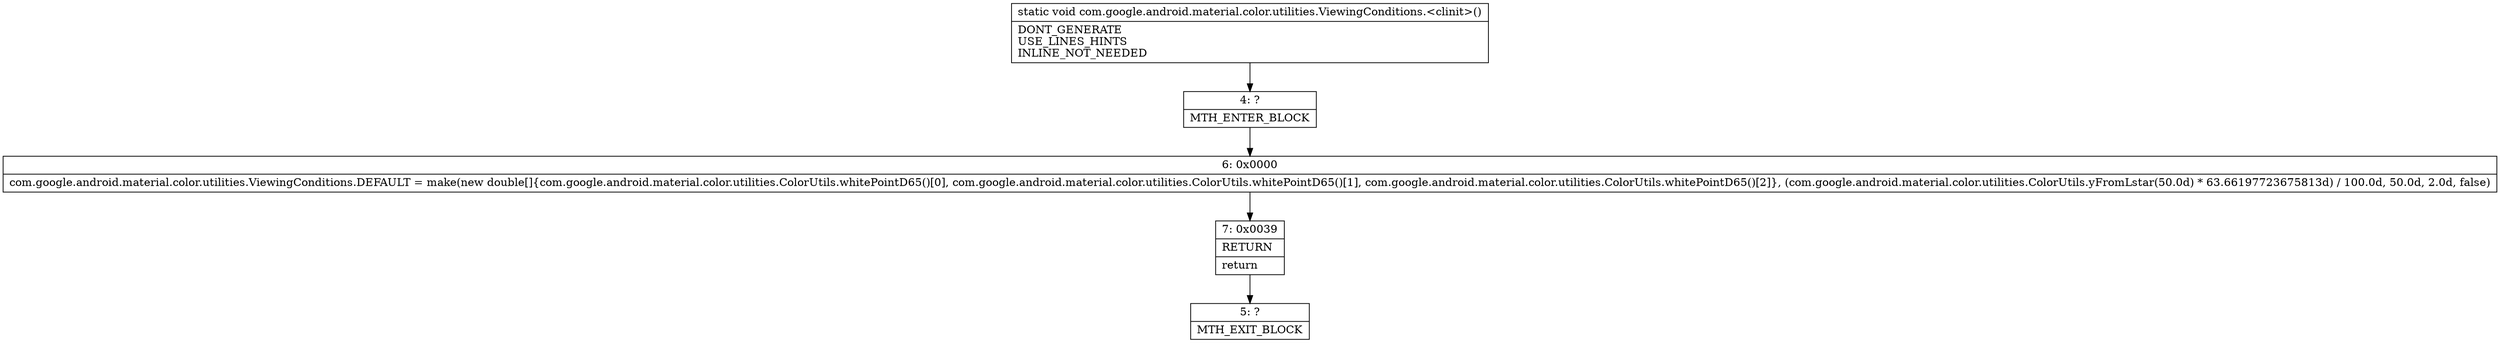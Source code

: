digraph "CFG forcom.google.android.material.color.utilities.ViewingConditions.\<clinit\>()V" {
Node_4 [shape=record,label="{4\:\ ?|MTH_ENTER_BLOCK\l}"];
Node_6 [shape=record,label="{6\:\ 0x0000|com.google.android.material.color.utilities.ViewingConditions.DEFAULT = make(new double[]\{com.google.android.material.color.utilities.ColorUtils.whitePointD65()[0], com.google.android.material.color.utilities.ColorUtils.whitePointD65()[1], com.google.android.material.color.utilities.ColorUtils.whitePointD65()[2]\}, (com.google.android.material.color.utilities.ColorUtils.yFromLstar(50.0d) * 63.66197723675813d) \/ 100.0d, 50.0d, 2.0d, false)\l}"];
Node_7 [shape=record,label="{7\:\ 0x0039|RETURN\l|return\l}"];
Node_5 [shape=record,label="{5\:\ ?|MTH_EXIT_BLOCK\l}"];
MethodNode[shape=record,label="{static void com.google.android.material.color.utilities.ViewingConditions.\<clinit\>()  | DONT_GENERATE\lUSE_LINES_HINTS\lINLINE_NOT_NEEDED\l}"];
MethodNode -> Node_4;Node_4 -> Node_6;
Node_6 -> Node_7;
Node_7 -> Node_5;
}

